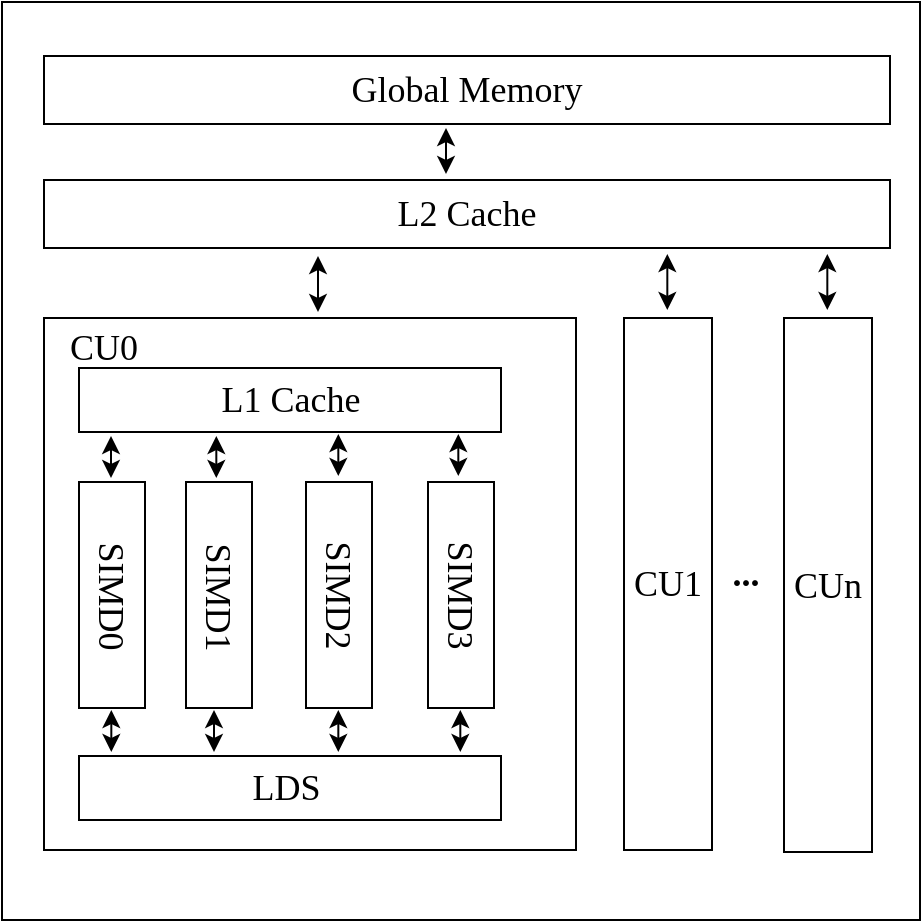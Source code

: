 <mxfile version="21.5.0" type="github">
  <diagram name="第 1 页" id="4rhpoeqoh9HPxJDy645V">
    <mxGraphModel dx="1050" dy="541" grid="0" gridSize="10" guides="1" tooltips="1" connect="1" arrows="1" fold="1" page="1" pageScale="1" pageWidth="827" pageHeight="1169" math="0" shadow="0">
      <root>
        <mxCell id="0" />
        <mxCell id="1" parent="0" />
        <mxCell id="i4GJAPPn9Nnv1TMQjbmZ-1" value="" style="whiteSpace=wrap;html=1;aspect=fixed;" vertex="1" parent="1">
          <mxGeometry x="152" y="22" width="459" height="459" as="geometry" />
        </mxCell>
        <mxCell id="i4GJAPPn9Nnv1TMQjbmZ-2" value="&lt;font style=&quot;font-size: 18px;&quot; face=&quot;Times New Roman&quot;&gt;Global Memory&lt;/font&gt;" style="rounded=0;whiteSpace=wrap;html=1;" vertex="1" parent="1">
          <mxGeometry x="173" y="49" width="423" height="34" as="geometry" />
        </mxCell>
        <mxCell id="i4GJAPPn9Nnv1TMQjbmZ-4" value="&lt;font style=&quot;font-size: 18px;&quot; face=&quot;Times New Roman&quot;&gt;L2 Cache&lt;/font&gt;" style="rounded=0;whiteSpace=wrap;html=1;" vertex="1" parent="1">
          <mxGeometry x="173" y="111" width="423" height="34" as="geometry" />
        </mxCell>
        <mxCell id="i4GJAPPn9Nnv1TMQjbmZ-5" value="" style="whiteSpace=wrap;html=1;aspect=fixed;" vertex="1" parent="1">
          <mxGeometry x="173" y="180" width="266" height="266" as="geometry" />
        </mxCell>
        <mxCell id="i4GJAPPn9Nnv1TMQjbmZ-6" value="&lt;font style=&quot;font-size: 18px;&quot; face=&quot;Times New Roman&quot;&gt;CU1&lt;/font&gt;" style="rounded=0;whiteSpace=wrap;html=1;" vertex="1" parent="1">
          <mxGeometry x="463" y="180" width="44" height="266" as="geometry" />
        </mxCell>
        <mxCell id="i4GJAPPn9Nnv1TMQjbmZ-8" value="&lt;font style=&quot;font-size: 18px;&quot; face=&quot;Times New Roman&quot;&gt;CUn&lt;/font&gt;" style="rounded=0;whiteSpace=wrap;html=1;" vertex="1" parent="1">
          <mxGeometry x="543" y="180" width="44" height="267" as="geometry" />
        </mxCell>
        <mxCell id="i4GJAPPn9Nnv1TMQjbmZ-10" value="&lt;font style=&quot;font-size: 18px;&quot; face=&quot;Times New Roman&quot;&gt;L1 Cache&lt;/font&gt;" style="rounded=0;whiteSpace=wrap;html=1;" vertex="1" parent="1">
          <mxGeometry x="190.5" y="205" width="211" height="32" as="geometry" />
        </mxCell>
        <mxCell id="i4GJAPPn9Nnv1TMQjbmZ-11" value="&lt;font style=&quot;font-size: 18px;&quot; face=&quot;Times New Roman&quot;&gt;LDS&amp;nbsp;&lt;/font&gt;" style="rounded=0;whiteSpace=wrap;html=1;" vertex="1" parent="1">
          <mxGeometry x="190.5" y="399" width="211" height="32" as="geometry" />
        </mxCell>
        <mxCell id="i4GJAPPn9Nnv1TMQjbmZ-12" value="" style="rounded=0;whiteSpace=wrap;html=1;" vertex="1" parent="1">
          <mxGeometry x="190.5" y="262" width="33" height="113" as="geometry" />
        </mxCell>
        <mxCell id="i4GJAPPn9Nnv1TMQjbmZ-13" value="" style="rounded=0;whiteSpace=wrap;html=1;" vertex="1" parent="1">
          <mxGeometry x="244" y="262" width="33" height="113" as="geometry" />
        </mxCell>
        <mxCell id="i4GJAPPn9Nnv1TMQjbmZ-14" value="" style="rounded=0;whiteSpace=wrap;html=1;" vertex="1" parent="1">
          <mxGeometry x="304" y="262" width="33" height="113" as="geometry" />
        </mxCell>
        <mxCell id="i4GJAPPn9Nnv1TMQjbmZ-15" value="" style="rounded=0;whiteSpace=wrap;html=1;" vertex="1" parent="1">
          <mxGeometry x="365" y="262" width="33" height="113" as="geometry" />
        </mxCell>
        <mxCell id="i4GJAPPn9Nnv1TMQjbmZ-17" value="&lt;font style=&quot;font-size: 18px;&quot; face=&quot;Times New Roman&quot;&gt;CU0&lt;/font&gt;" style="text;html=1;strokeColor=none;fillColor=none;align=center;verticalAlign=middle;whiteSpace=wrap;rounded=0;" vertex="1" parent="1">
          <mxGeometry x="173" y="180" width="60" height="30" as="geometry" />
        </mxCell>
        <mxCell id="i4GJAPPn9Nnv1TMQjbmZ-20" value="&lt;font style=&quot;font-size: 18px;&quot; face=&quot;Times New Roman&quot;&gt;SIMD0&lt;/font&gt;" style="text;html=1;strokeColor=none;fillColor=none;align=center;verticalAlign=middle;whiteSpace=wrap;rounded=0;rotation=90;" vertex="1" parent="1">
          <mxGeometry x="176" y="304.25" width="60" height="30" as="geometry" />
        </mxCell>
        <mxCell id="i4GJAPPn9Nnv1TMQjbmZ-21" value="&lt;font style=&quot;font-size: 18px;&quot; face=&quot;Times New Roman&quot;&gt;SIMD1&lt;/font&gt;" style="text;html=1;strokeColor=none;fillColor=none;align=center;verticalAlign=middle;whiteSpace=wrap;rounded=0;rotation=90;" vertex="1" parent="1">
          <mxGeometry x="229.5" y="304.25" width="60" height="30" as="geometry" />
        </mxCell>
        <mxCell id="i4GJAPPn9Nnv1TMQjbmZ-22" value="&lt;font style=&quot;font-size: 18px;&quot; face=&quot;Times New Roman&quot;&gt;SIMD2&lt;/font&gt;" style="text;html=1;strokeColor=none;fillColor=none;align=center;verticalAlign=middle;whiteSpace=wrap;rounded=0;rotation=90;" vertex="1" parent="1">
          <mxGeometry x="289.5" y="303.25" width="60" height="30" as="geometry" />
        </mxCell>
        <mxCell id="i4GJAPPn9Nnv1TMQjbmZ-23" value="&lt;font style=&quot;font-size: 18px;&quot; face=&quot;Times New Roman&quot;&gt;SIMD3&lt;/font&gt;" style="text;html=1;strokeColor=none;fillColor=none;align=center;verticalAlign=middle;whiteSpace=wrap;rounded=0;rotation=90;" vertex="1" parent="1">
          <mxGeometry x="350.5" y="303.25" width="60" height="30" as="geometry" />
        </mxCell>
        <mxCell id="i4GJAPPn9Nnv1TMQjbmZ-25" value="&lt;font style=&quot;font-size: 18px;&quot; face=&quot;Times New Roman&quot;&gt;&lt;b&gt;...&lt;/b&gt;&lt;/font&gt;" style="text;html=1;strokeColor=none;fillColor=none;align=center;verticalAlign=middle;whiteSpace=wrap;rounded=0;" vertex="1" parent="1">
          <mxGeometry x="494" y="293" width="60" height="30" as="geometry" />
        </mxCell>
        <mxCell id="i4GJAPPn9Nnv1TMQjbmZ-29" value="" style="endArrow=classic;startArrow=classic;html=1;rounded=0;" edge="1" parent="1">
          <mxGeometry width="50" height="50" relative="1" as="geometry">
            <mxPoint x="206.5" y="260" as="sourcePoint" />
            <mxPoint x="206.5" y="239" as="targetPoint" />
          </mxGeometry>
        </mxCell>
        <mxCell id="i4GJAPPn9Nnv1TMQjbmZ-31" value="" style="endArrow=classic;startArrow=classic;html=1;rounded=0;" edge="1" parent="1">
          <mxGeometry width="50" height="50" relative="1" as="geometry">
            <mxPoint x="259.16" y="260" as="sourcePoint" />
            <mxPoint x="259.16" y="239" as="targetPoint" />
          </mxGeometry>
        </mxCell>
        <mxCell id="i4GJAPPn9Nnv1TMQjbmZ-32" value="" style="endArrow=classic;startArrow=classic;html=1;rounded=0;" edge="1" parent="1">
          <mxGeometry width="50" height="50" relative="1" as="geometry">
            <mxPoint x="320.16" y="259" as="sourcePoint" />
            <mxPoint x="320.16" y="238" as="targetPoint" />
          </mxGeometry>
        </mxCell>
        <mxCell id="i4GJAPPn9Nnv1TMQjbmZ-33" value="" style="endArrow=classic;startArrow=classic;html=1;rounded=0;" edge="1" parent="1">
          <mxGeometry width="50" height="50" relative="1" as="geometry">
            <mxPoint x="380.16" y="259" as="sourcePoint" />
            <mxPoint x="380.16" y="238" as="targetPoint" />
          </mxGeometry>
        </mxCell>
        <mxCell id="i4GJAPPn9Nnv1TMQjbmZ-34" value="" style="endArrow=classic;startArrow=classic;html=1;rounded=0;" edge="1" parent="1">
          <mxGeometry width="50" height="50" relative="1" as="geometry">
            <mxPoint x="206.66" y="397" as="sourcePoint" />
            <mxPoint x="206.66" y="376" as="targetPoint" />
          </mxGeometry>
        </mxCell>
        <mxCell id="i4GJAPPn9Nnv1TMQjbmZ-35" value="" style="endArrow=classic;startArrow=classic;html=1;rounded=0;" edge="1" parent="1">
          <mxGeometry width="50" height="50" relative="1" as="geometry">
            <mxPoint x="258" y="397" as="sourcePoint" />
            <mxPoint x="258" y="376" as="targetPoint" />
          </mxGeometry>
        </mxCell>
        <mxCell id="i4GJAPPn9Nnv1TMQjbmZ-36" value="" style="endArrow=classic;startArrow=classic;html=1;rounded=0;" edge="1" parent="1">
          <mxGeometry width="50" height="50" relative="1" as="geometry">
            <mxPoint x="320.16" y="397" as="sourcePoint" />
            <mxPoint x="320.16" y="376" as="targetPoint" />
          </mxGeometry>
        </mxCell>
        <mxCell id="i4GJAPPn9Nnv1TMQjbmZ-37" value="" style="endArrow=classic;startArrow=classic;html=1;rounded=0;" edge="1" parent="1">
          <mxGeometry width="50" height="50" relative="1" as="geometry">
            <mxPoint x="381.16" y="397" as="sourcePoint" />
            <mxPoint x="381.16" y="376" as="targetPoint" />
          </mxGeometry>
        </mxCell>
        <mxCell id="i4GJAPPn9Nnv1TMQjbmZ-43" value="" style="endArrow=classic;startArrow=classic;html=1;rounded=0;" edge="1" parent="1">
          <mxGeometry width="50" height="50" relative="1" as="geometry">
            <mxPoint x="310" y="177" as="sourcePoint" />
            <mxPoint x="310" y="149" as="targetPoint" />
          </mxGeometry>
        </mxCell>
        <mxCell id="i4GJAPPn9Nnv1TMQjbmZ-44" value="" style="endArrow=classic;startArrow=classic;html=1;rounded=0;" edge="1" parent="1">
          <mxGeometry width="50" height="50" relative="1" as="geometry">
            <mxPoint x="484.66" y="176" as="sourcePoint" />
            <mxPoint x="484.66" y="148" as="targetPoint" />
          </mxGeometry>
        </mxCell>
        <mxCell id="i4GJAPPn9Nnv1TMQjbmZ-45" value="" style="endArrow=classic;startArrow=classic;html=1;rounded=0;" edge="1" parent="1">
          <mxGeometry width="50" height="50" relative="1" as="geometry">
            <mxPoint x="564.66" y="176" as="sourcePoint" />
            <mxPoint x="564.66" y="148" as="targetPoint" />
          </mxGeometry>
        </mxCell>
        <mxCell id="i4GJAPPn9Nnv1TMQjbmZ-46" value="" style="endArrow=classic;startArrow=classic;html=1;rounded=0;" edge="1" parent="1">
          <mxGeometry width="50" height="50" relative="1" as="geometry">
            <mxPoint x="374" y="108" as="sourcePoint" />
            <mxPoint x="374" y="85" as="targetPoint" />
          </mxGeometry>
        </mxCell>
      </root>
    </mxGraphModel>
  </diagram>
</mxfile>
